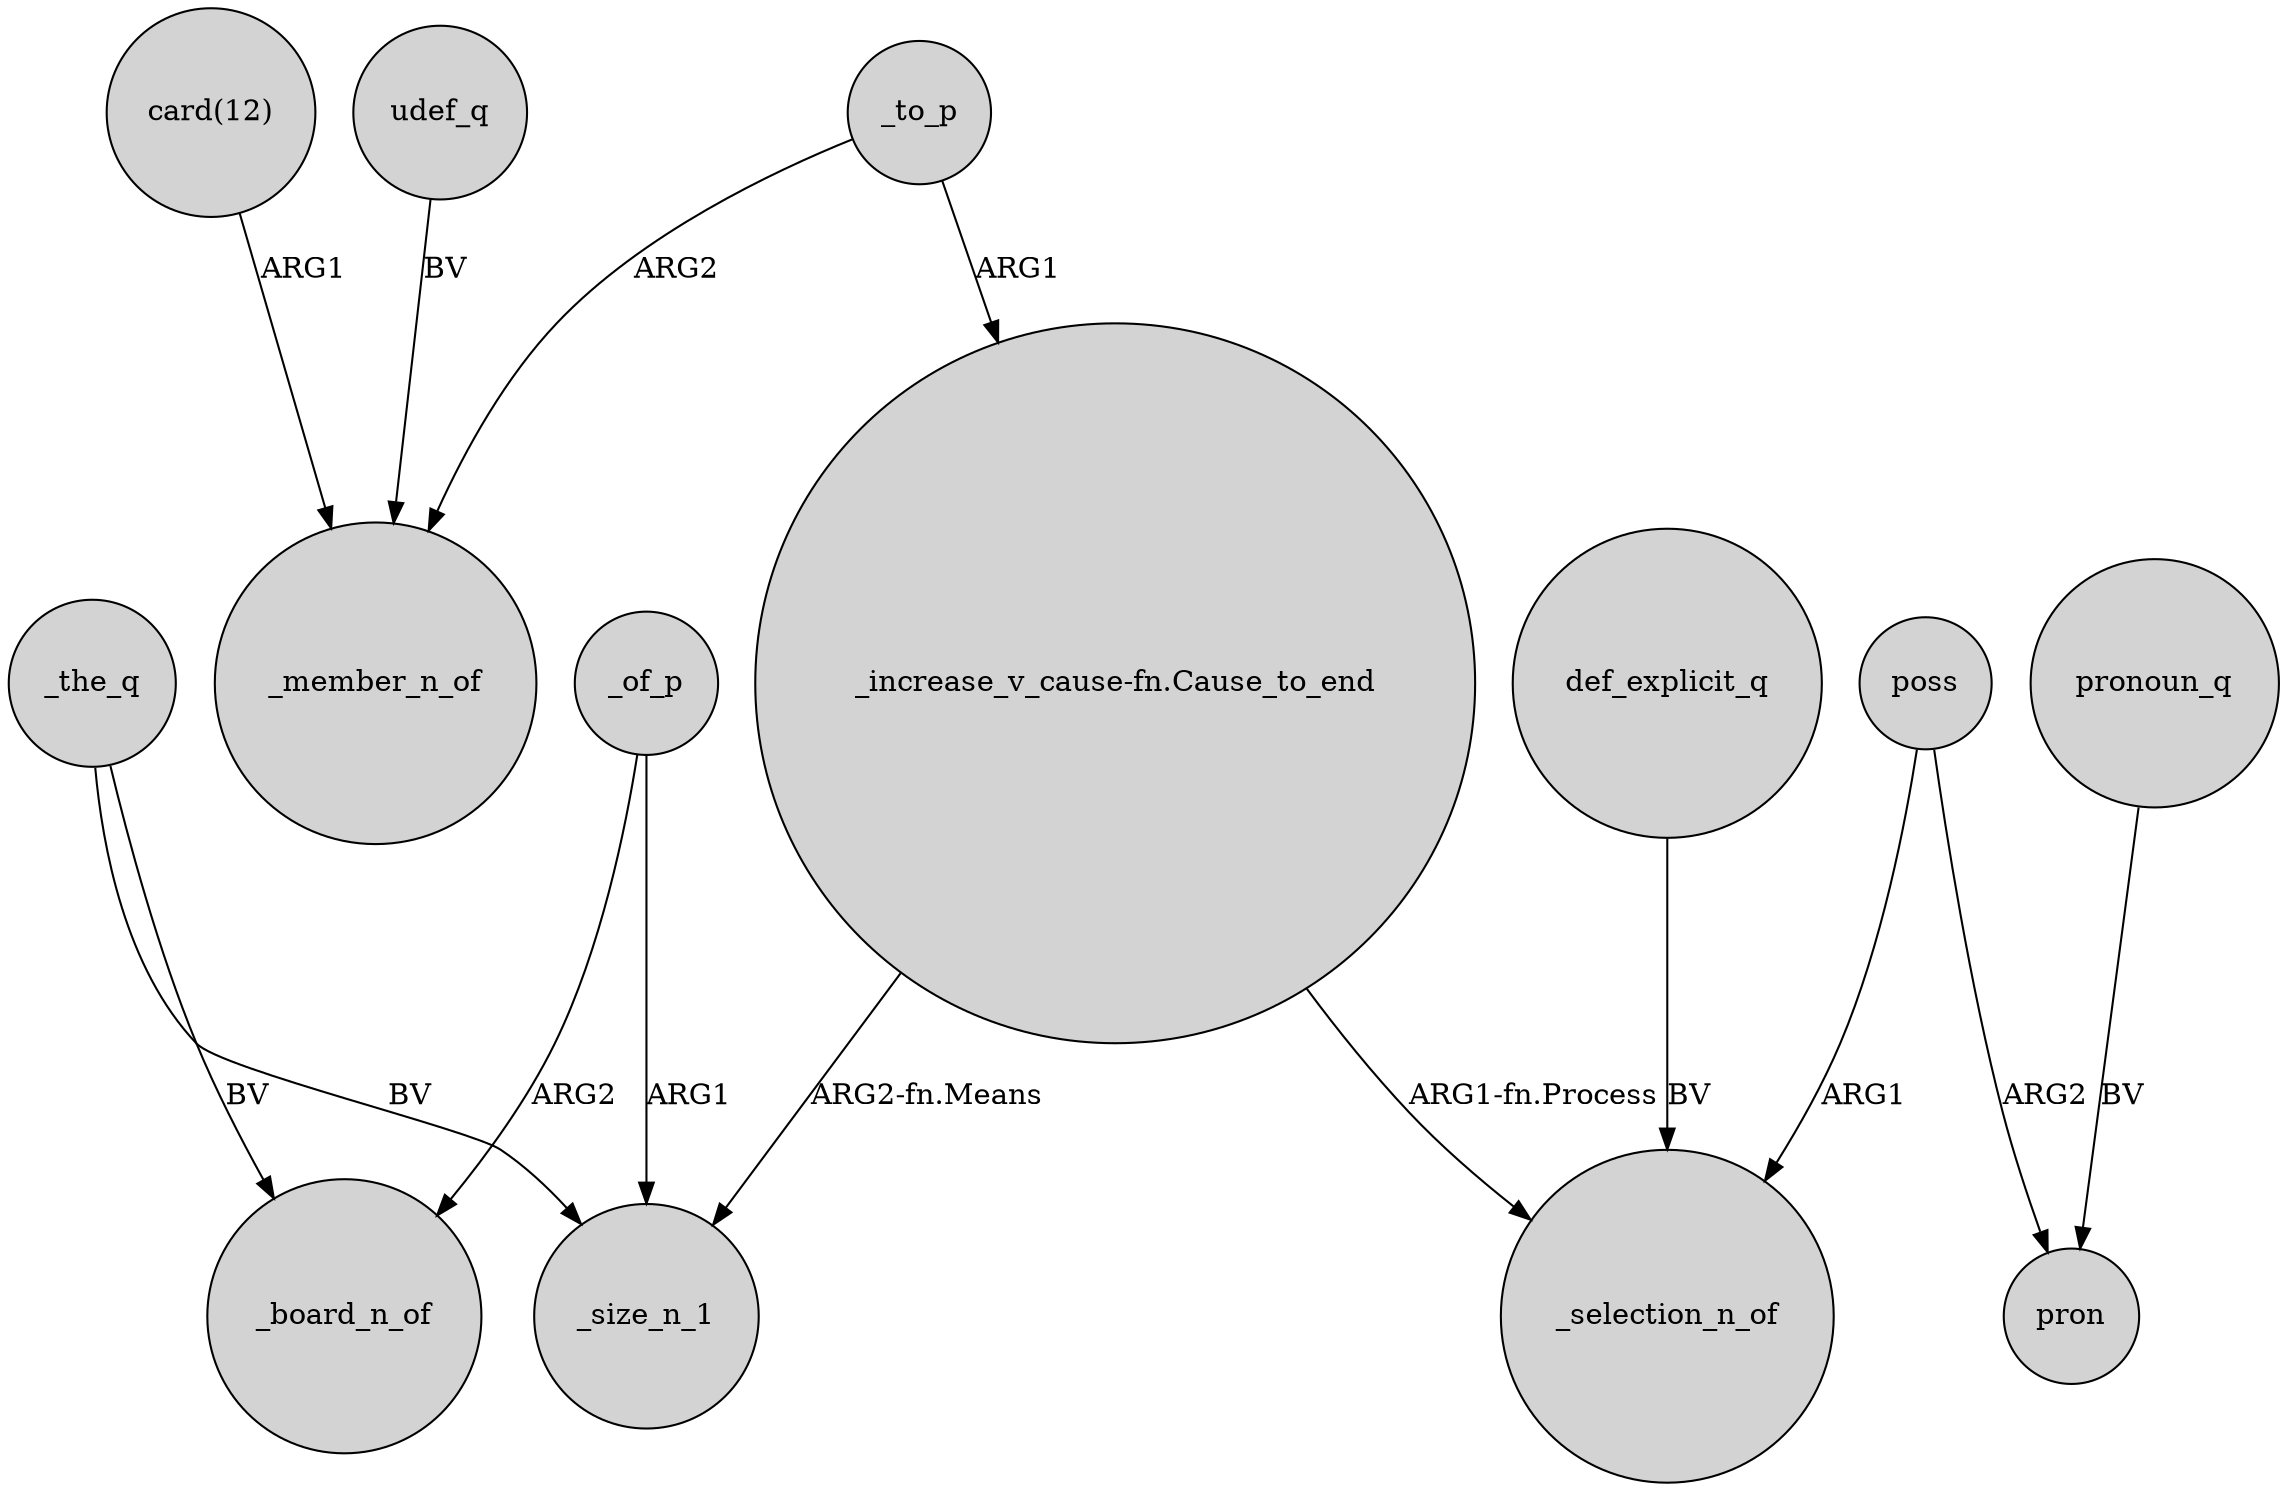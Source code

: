 digraph {
	node [shape=circle style=filled]
	"card(12)" -> _member_n_of [label=ARG1]
	_to_p -> "_increase_v_cause-fn.Cause_to_end" [label=ARG1]
	_to_p -> _member_n_of [label=ARG2]
	_of_p -> _board_n_of [label=ARG2]
	poss -> pron [label=ARG2]
	_the_q -> _board_n_of [label=BV]
	udef_q -> _member_n_of [label=BV]
	_of_p -> _size_n_1 [label=ARG1]
	_the_q -> _size_n_1 [label=BV]
	"_increase_v_cause-fn.Cause_to_end" -> _selection_n_of [label="ARG1-fn.Process"]
	pronoun_q -> pron [label=BV]
	"_increase_v_cause-fn.Cause_to_end" -> _size_n_1 [label="ARG2-fn.Means"]
	def_explicit_q -> _selection_n_of [label=BV]
	poss -> _selection_n_of [label=ARG1]
}
